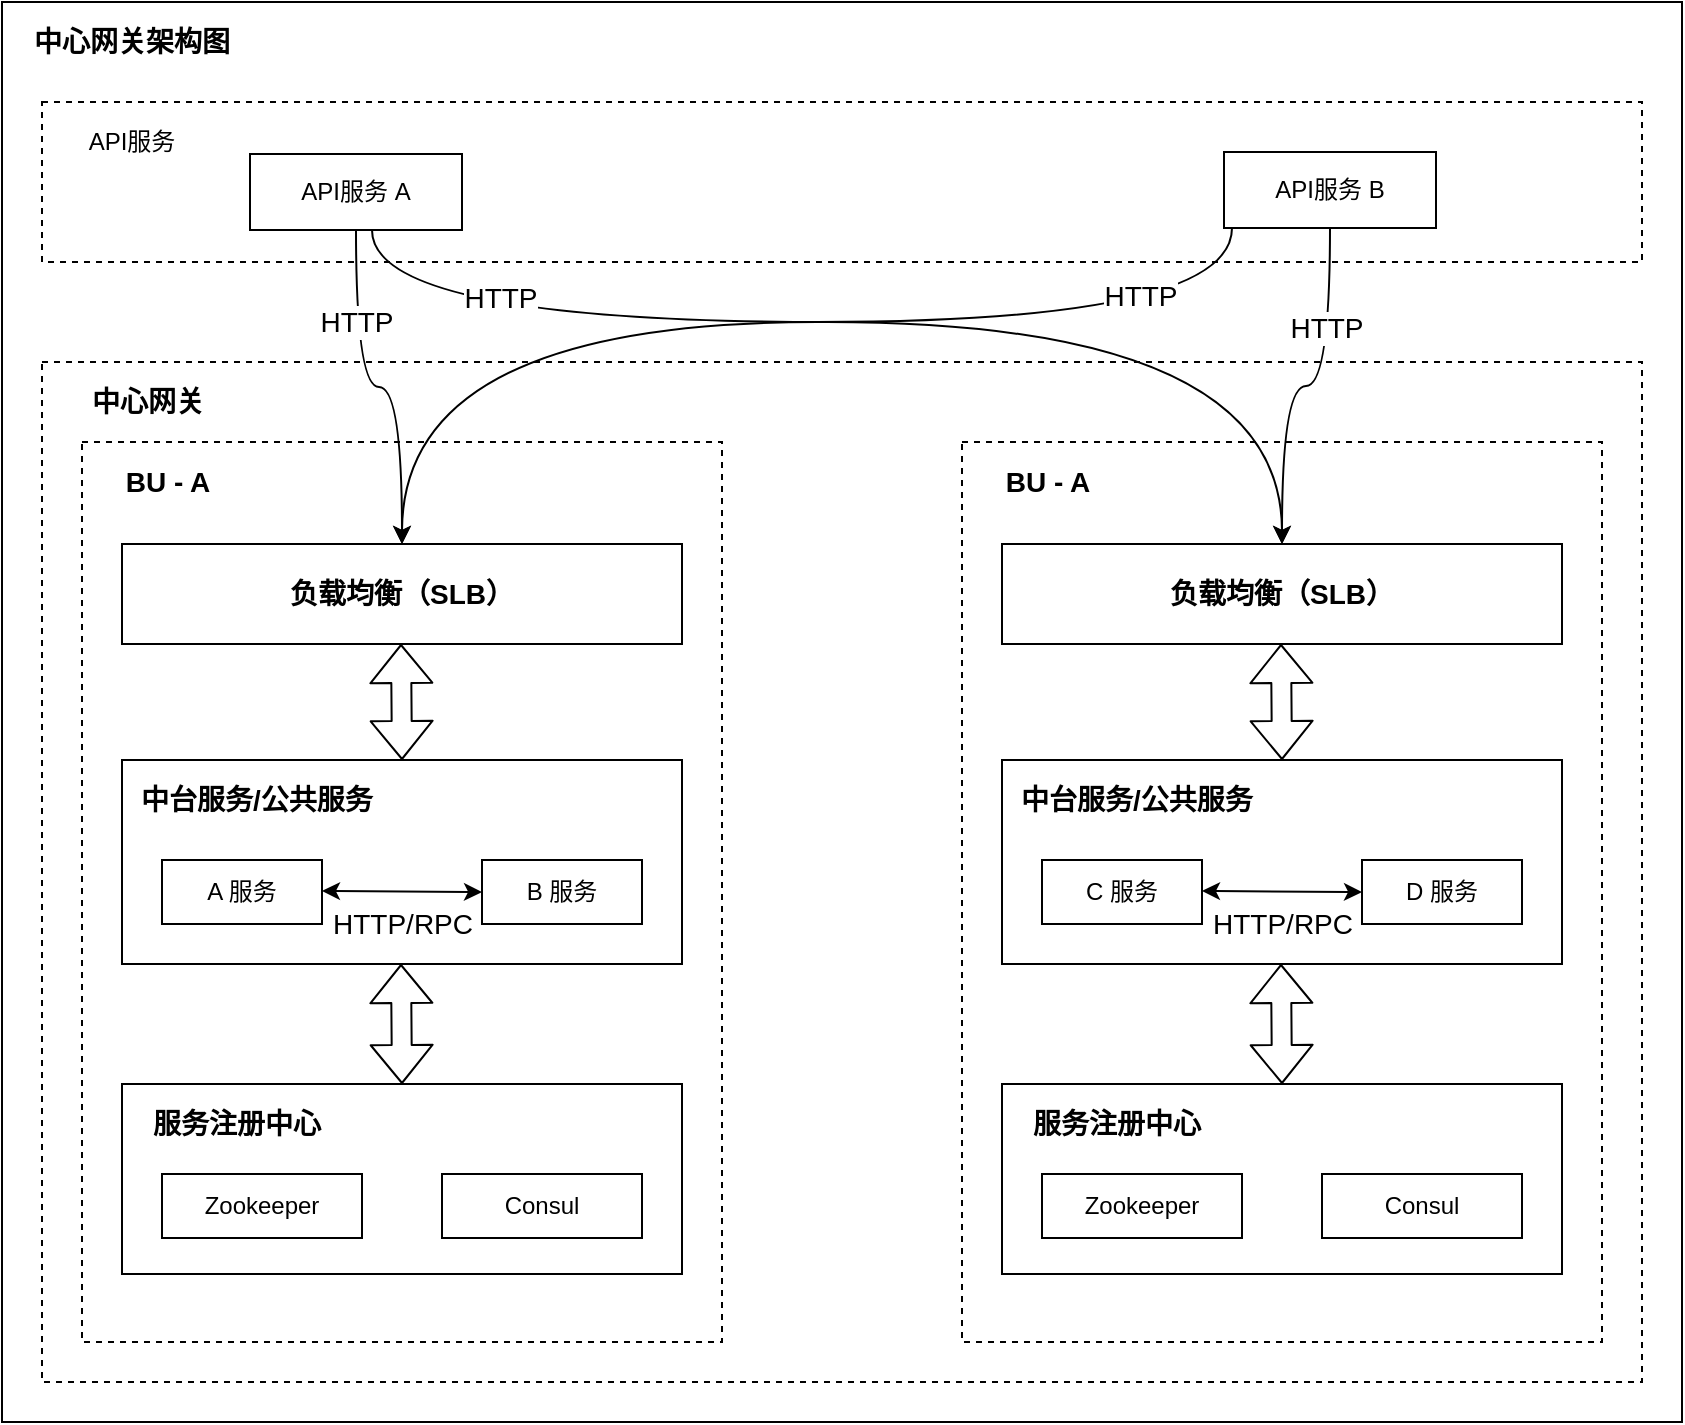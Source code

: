 <mxfile version="14.1.8" type="github">
  <diagram id="VGhgGj3bnyzTKq_1j74Z" name="第 1 页">
    <mxGraphModel dx="1422" dy="794" grid="1" gridSize="10" guides="1" tooltips="1" connect="1" arrows="1" fold="1" page="1" pageScale="1" pageWidth="827" pageHeight="1169" math="0" shadow="0">
      <root>
        <mxCell id="0" />
        <mxCell id="1" parent="0" />
        <mxCell id="Jj7RIz-DyXmoQUk0c_gc-1" value="" style="rounded=0;whiteSpace=wrap;html=1;" vertex="1" parent="1">
          <mxGeometry x="40" y="40" width="840" height="710" as="geometry" />
        </mxCell>
        <mxCell id="Jj7RIz-DyXmoQUk0c_gc-2" value="" style="rounded=0;whiteSpace=wrap;html=1;dashed=1;" vertex="1" parent="1">
          <mxGeometry x="60" y="90" width="800" height="80" as="geometry" />
        </mxCell>
        <mxCell id="Jj7RIz-DyXmoQUk0c_gc-3" value="" style="rounded=0;whiteSpace=wrap;html=1;dashed=1;" vertex="1" parent="1">
          <mxGeometry x="60" y="220" width="800" height="510" as="geometry" />
        </mxCell>
        <mxCell id="Jj7RIz-DyXmoQUk0c_gc-5" value="API服务" style="text;html=1;strokeColor=none;fillColor=none;align=center;verticalAlign=middle;whiteSpace=wrap;rounded=0;dashed=1;" vertex="1" parent="1">
          <mxGeometry x="75" y="100" width="60" height="20" as="geometry" />
        </mxCell>
        <mxCell id="Jj7RIz-DyXmoQUk0c_gc-6" value="中心网关" style="text;html=1;strokeColor=none;fillColor=none;align=center;verticalAlign=middle;whiteSpace=wrap;rounded=0;dashed=1;fontStyle=1;fontSize=14;" vertex="1" parent="1">
          <mxGeometry x="73" y="230" width="80" height="20" as="geometry" />
        </mxCell>
        <mxCell id="Jj7RIz-DyXmoQUk0c_gc-7" value="API服务 A" style="rounded=0;whiteSpace=wrap;html=1;" vertex="1" parent="1">
          <mxGeometry x="164" y="116" width="106" height="38" as="geometry" />
        </mxCell>
        <mxCell id="Jj7RIz-DyXmoQUk0c_gc-11" value="中心网关架构图" style="text;html=1;strokeColor=none;fillColor=none;align=center;verticalAlign=middle;whiteSpace=wrap;rounded=0;dashed=1;fontStyle=1;fontSize=14;" vertex="1" parent="1">
          <mxGeometry x="40" y="50" width="130" height="20" as="geometry" />
        </mxCell>
        <mxCell id="Jj7RIz-DyXmoQUk0c_gc-12" value="" style="rounded=0;whiteSpace=wrap;html=1;dashed=1;fontSize=14;" vertex="1" parent="1">
          <mxGeometry x="80" y="260" width="320" height="450" as="geometry" />
        </mxCell>
        <mxCell id="Jj7RIz-DyXmoQUk0c_gc-13" value="负载均衡（SLB）" style="rounded=0;whiteSpace=wrap;html=1;fontSize=14;fontStyle=1" vertex="1" parent="1">
          <mxGeometry x="100" y="311" width="280" height="50" as="geometry" />
        </mxCell>
        <mxCell id="Jj7RIz-DyXmoQUk0c_gc-14" value="" style="rounded=0;whiteSpace=wrap;html=1;fontSize=14;" vertex="1" parent="1">
          <mxGeometry x="100" y="419" width="280" height="102" as="geometry" />
        </mxCell>
        <mxCell id="Jj7RIz-DyXmoQUk0c_gc-15" value="" style="rounded=0;whiteSpace=wrap;html=1;fontSize=14;" vertex="1" parent="1">
          <mxGeometry x="100" y="581" width="280" height="95" as="geometry" />
        </mxCell>
        <mxCell id="Jj7RIz-DyXmoQUk0c_gc-16" value="中台服务/公共服务" style="text;html=1;strokeColor=none;fillColor=none;align=center;verticalAlign=middle;whiteSpace=wrap;rounded=0;dashed=1;fontSize=14;fontStyle=1" vertex="1" parent="1">
          <mxGeometry x="100" y="429" width="135" height="20" as="geometry" />
        </mxCell>
        <mxCell id="Jj7RIz-DyXmoQUk0c_gc-17" value="A 服务" style="rounded=0;whiteSpace=wrap;html=1;" vertex="1" parent="1">
          <mxGeometry x="120" y="469" width="80" height="32" as="geometry" />
        </mxCell>
        <mxCell id="Jj7RIz-DyXmoQUk0c_gc-18" value="&lt;span&gt;B 服务&lt;/span&gt;" style="rounded=0;whiteSpace=wrap;html=1;" vertex="1" parent="1">
          <mxGeometry x="280" y="469" width="80" height="32" as="geometry" />
        </mxCell>
        <mxCell id="Jj7RIz-DyXmoQUk0c_gc-19" value="Zookeeper" style="rounded=0;whiteSpace=wrap;html=1;" vertex="1" parent="1">
          <mxGeometry x="120" y="626" width="100" height="32" as="geometry" />
        </mxCell>
        <mxCell id="Jj7RIz-DyXmoQUk0c_gc-20" value="Consul" style="rounded=0;whiteSpace=wrap;html=1;" vertex="1" parent="1">
          <mxGeometry x="260" y="626" width="100" height="32" as="geometry" />
        </mxCell>
        <mxCell id="Jj7RIz-DyXmoQUk0c_gc-21" value="服务注册中心" style="text;html=1;strokeColor=none;fillColor=none;align=center;verticalAlign=middle;whiteSpace=wrap;rounded=0;fontSize=14;fontStyle=1" vertex="1" parent="1">
          <mxGeometry x="110" y="591" width="95" height="20" as="geometry" />
        </mxCell>
        <mxCell id="Jj7RIz-DyXmoQUk0c_gc-22" value="" style="shape=flexArrow;endArrow=classic;startArrow=classic;html=1;fontSize=14;exitX=0.5;exitY=0;exitDx=0;exitDy=0;" edge="1" parent="1" source="Jj7RIz-DyXmoQUk0c_gc-15">
          <mxGeometry width="50" height="50" relative="1" as="geometry">
            <mxPoint x="240" y="581" as="sourcePoint" />
            <mxPoint x="239.5" y="521" as="targetPoint" />
          </mxGeometry>
        </mxCell>
        <mxCell id="Jj7RIz-DyXmoQUk0c_gc-23" value="" style="shape=flexArrow;endArrow=classic;startArrow=classic;html=1;fontSize=14;exitX=0.5;exitY=0;exitDx=0;exitDy=0;" edge="1" parent="1" source="Jj7RIz-DyXmoQUk0c_gc-14">
          <mxGeometry width="50" height="50" relative="1" as="geometry">
            <mxPoint x="239.5" y="411" as="sourcePoint" />
            <mxPoint x="239.5" y="361" as="targetPoint" />
          </mxGeometry>
        </mxCell>
        <mxCell id="Jj7RIz-DyXmoQUk0c_gc-25" value="BU - A" style="text;html=1;strokeColor=none;fillColor=none;align=center;verticalAlign=middle;whiteSpace=wrap;rounded=0;fontSize=14;fontStyle=1" vertex="1" parent="1">
          <mxGeometry x="93" y="270" width="60" height="20" as="geometry" />
        </mxCell>
        <mxCell id="Jj7RIz-DyXmoQUk0c_gc-27" value="" style="endArrow=classic;startArrow=classic;html=1;fontSize=14;entryX=0;entryY=0.5;entryDx=0;entryDy=0;" edge="1" parent="1" target="Jj7RIz-DyXmoQUk0c_gc-18">
          <mxGeometry width="50" height="50" relative="1" as="geometry">
            <mxPoint x="200" y="484.5" as="sourcePoint" />
            <mxPoint x="250" y="484.5" as="targetPoint" />
          </mxGeometry>
        </mxCell>
        <mxCell id="Jj7RIz-DyXmoQUk0c_gc-28" value="HTTP/RPC" style="edgeLabel;html=1;align=center;verticalAlign=middle;resizable=0;points=[];fontSize=14;" vertex="1" connectable="0" parent="Jj7RIz-DyXmoQUk0c_gc-27">
          <mxGeometry x="0.425" y="-2" relative="1" as="geometry">
            <mxPoint x="-16.99" y="14.14" as="offset" />
          </mxGeometry>
        </mxCell>
        <mxCell id="Jj7RIz-DyXmoQUk0c_gc-29" style="edgeStyle=orthogonalEdgeStyle;rounded=0;orthogonalLoop=1;jettySize=auto;html=1;exitX=0.5;exitY=1;exitDx=0;exitDy=0;fontSize=14;curved=1;" edge="1" parent="1" source="Jj7RIz-DyXmoQUk0c_gc-7" target="Jj7RIz-DyXmoQUk0c_gc-13">
          <mxGeometry relative="1" as="geometry" />
        </mxCell>
        <mxCell id="Jj7RIz-DyXmoQUk0c_gc-54" value="HTTP" style="edgeLabel;html=1;align=center;verticalAlign=middle;resizable=0;points=[];fontSize=14;" vertex="1" connectable="0" parent="Jj7RIz-DyXmoQUk0c_gc-29">
          <mxGeometry x="-0.333" y="3" relative="1" as="geometry">
            <mxPoint x="-3" y="-14" as="offset" />
          </mxGeometry>
        </mxCell>
        <mxCell id="Jj7RIz-DyXmoQUk0c_gc-30" value="" style="rounded=0;whiteSpace=wrap;html=1;dashed=1;fontSize=14;" vertex="1" parent="1">
          <mxGeometry x="520" y="260" width="320" height="450" as="geometry" />
        </mxCell>
        <mxCell id="Jj7RIz-DyXmoQUk0c_gc-31" value="负载均衡（SLB）" style="rounded=0;whiteSpace=wrap;html=1;fontSize=14;fontStyle=1" vertex="1" parent="1">
          <mxGeometry x="540" y="311" width="280" height="50" as="geometry" />
        </mxCell>
        <mxCell id="Jj7RIz-DyXmoQUk0c_gc-32" value="" style="rounded=0;whiteSpace=wrap;html=1;fontSize=14;" vertex="1" parent="1">
          <mxGeometry x="540" y="419" width="280" height="102" as="geometry" />
        </mxCell>
        <mxCell id="Jj7RIz-DyXmoQUk0c_gc-33" value="" style="rounded=0;whiteSpace=wrap;html=1;fontSize=14;" vertex="1" parent="1">
          <mxGeometry x="540" y="581" width="280" height="95" as="geometry" />
        </mxCell>
        <mxCell id="Jj7RIz-DyXmoQUk0c_gc-34" value="中台服务/公共服务" style="text;html=1;strokeColor=none;fillColor=none;align=center;verticalAlign=middle;whiteSpace=wrap;rounded=0;dashed=1;fontSize=14;fontStyle=1" vertex="1" parent="1">
          <mxGeometry x="540" y="429" width="135" height="20" as="geometry" />
        </mxCell>
        <mxCell id="Jj7RIz-DyXmoQUk0c_gc-35" value="C 服务" style="rounded=0;whiteSpace=wrap;html=1;" vertex="1" parent="1">
          <mxGeometry x="560" y="469" width="80" height="32" as="geometry" />
        </mxCell>
        <mxCell id="Jj7RIz-DyXmoQUk0c_gc-36" value="&lt;span&gt;D 服务&lt;/span&gt;" style="rounded=0;whiteSpace=wrap;html=1;" vertex="1" parent="1">
          <mxGeometry x="720" y="469" width="80" height="32" as="geometry" />
        </mxCell>
        <mxCell id="Jj7RIz-DyXmoQUk0c_gc-37" value="Zookeeper" style="rounded=0;whiteSpace=wrap;html=1;" vertex="1" parent="1">
          <mxGeometry x="560" y="626" width="100" height="32" as="geometry" />
        </mxCell>
        <mxCell id="Jj7RIz-DyXmoQUk0c_gc-38" value="Consul" style="rounded=0;whiteSpace=wrap;html=1;" vertex="1" parent="1">
          <mxGeometry x="700" y="626" width="100" height="32" as="geometry" />
        </mxCell>
        <mxCell id="Jj7RIz-DyXmoQUk0c_gc-39" value="服务注册中心" style="text;html=1;strokeColor=none;fillColor=none;align=center;verticalAlign=middle;whiteSpace=wrap;rounded=0;fontSize=14;fontStyle=1" vertex="1" parent="1">
          <mxGeometry x="550" y="591" width="95" height="20" as="geometry" />
        </mxCell>
        <mxCell id="Jj7RIz-DyXmoQUk0c_gc-40" value="" style="shape=flexArrow;endArrow=classic;startArrow=classic;html=1;fontSize=14;exitX=0.5;exitY=0;exitDx=0;exitDy=0;" edge="1" parent="1" source="Jj7RIz-DyXmoQUk0c_gc-33">
          <mxGeometry width="50" height="50" relative="1" as="geometry">
            <mxPoint x="680" y="581" as="sourcePoint" />
            <mxPoint x="679.5" y="521" as="targetPoint" />
          </mxGeometry>
        </mxCell>
        <mxCell id="Jj7RIz-DyXmoQUk0c_gc-41" value="" style="shape=flexArrow;endArrow=classic;startArrow=classic;html=1;fontSize=14;exitX=0.5;exitY=0;exitDx=0;exitDy=0;" edge="1" parent="1" source="Jj7RIz-DyXmoQUk0c_gc-32">
          <mxGeometry width="50" height="50" relative="1" as="geometry">
            <mxPoint x="679.5" y="411" as="sourcePoint" />
            <mxPoint x="679.5" y="361" as="targetPoint" />
          </mxGeometry>
        </mxCell>
        <mxCell id="Jj7RIz-DyXmoQUk0c_gc-42" value="BU - A" style="text;html=1;strokeColor=none;fillColor=none;align=center;verticalAlign=middle;whiteSpace=wrap;rounded=0;fontSize=14;fontStyle=1" vertex="1" parent="1">
          <mxGeometry x="533" y="270" width="60" height="20" as="geometry" />
        </mxCell>
        <mxCell id="Jj7RIz-DyXmoQUk0c_gc-43" value="" style="endArrow=classic;startArrow=classic;html=1;fontSize=14;entryX=0;entryY=0.5;entryDx=0;entryDy=0;" edge="1" parent="1" target="Jj7RIz-DyXmoQUk0c_gc-36">
          <mxGeometry width="50" height="50" relative="1" as="geometry">
            <mxPoint x="640" y="484.5" as="sourcePoint" />
            <mxPoint x="690" y="484.5" as="targetPoint" />
          </mxGeometry>
        </mxCell>
        <mxCell id="Jj7RIz-DyXmoQUk0c_gc-44" value="HTTP/RPC" style="edgeLabel;html=1;align=center;verticalAlign=middle;resizable=0;points=[];fontSize=14;" vertex="1" connectable="0" parent="Jj7RIz-DyXmoQUk0c_gc-43">
          <mxGeometry x="0.425" y="-2" relative="1" as="geometry">
            <mxPoint x="-16.99" y="14.14" as="offset" />
          </mxGeometry>
        </mxCell>
        <mxCell id="Jj7RIz-DyXmoQUk0c_gc-46" style="edgeStyle=orthogonalEdgeStyle;curved=1;rounded=0;orthogonalLoop=1;jettySize=auto;html=1;fontSize=14;" edge="1" parent="1" source="Jj7RIz-DyXmoQUk0c_gc-7" target="Jj7RIz-DyXmoQUk0c_gc-31">
          <mxGeometry relative="1" as="geometry">
            <Array as="points">
              <mxPoint x="225" y="200" />
              <mxPoint x="680" y="200" />
            </Array>
          </mxGeometry>
        </mxCell>
        <mxCell id="Jj7RIz-DyXmoQUk0c_gc-53" value="HTTP" style="edgeLabel;html=1;align=center;verticalAlign=middle;resizable=0;points=[];fontSize=14;" vertex="1" connectable="0" parent="Jj7RIz-DyXmoQUk0c_gc-46">
          <mxGeometry x="-0.64" y="12" relative="1" as="geometry">
            <mxPoint as="offset" />
          </mxGeometry>
        </mxCell>
        <mxCell id="Jj7RIz-DyXmoQUk0c_gc-49" style="edgeStyle=orthogonalEdgeStyle;curved=1;rounded=0;orthogonalLoop=1;jettySize=auto;html=1;fontSize=14;" edge="1" parent="1" source="Jj7RIz-DyXmoQUk0c_gc-47" target="Jj7RIz-DyXmoQUk0c_gc-31">
          <mxGeometry relative="1" as="geometry" />
        </mxCell>
        <mxCell id="Jj7RIz-DyXmoQUk0c_gc-51" value="HTTP" style="edgeLabel;html=1;align=center;verticalAlign=middle;resizable=0;points=[];fontSize=14;" vertex="1" connectable="0" parent="Jj7RIz-DyXmoQUk0c_gc-49">
          <mxGeometry x="-0.451" y="-2" relative="1" as="geometry">
            <mxPoint as="offset" />
          </mxGeometry>
        </mxCell>
        <mxCell id="Jj7RIz-DyXmoQUk0c_gc-50" style="edgeStyle=orthogonalEdgeStyle;curved=1;rounded=0;orthogonalLoop=1;jettySize=auto;html=1;fontSize=14;" edge="1" parent="1" source="Jj7RIz-DyXmoQUk0c_gc-47" target="Jj7RIz-DyXmoQUk0c_gc-13">
          <mxGeometry relative="1" as="geometry">
            <Array as="points">
              <mxPoint x="655" y="200" />
              <mxPoint x="240" y="200" />
            </Array>
          </mxGeometry>
        </mxCell>
        <mxCell id="Jj7RIz-DyXmoQUk0c_gc-52" value="HTTP" style="edgeLabel;html=1;align=center;verticalAlign=middle;resizable=0;points=[];fontSize=14;" vertex="1" connectable="0" parent="Jj7RIz-DyXmoQUk0c_gc-50">
          <mxGeometry x="-0.674" y="-13" relative="1" as="geometry">
            <mxPoint as="offset" />
          </mxGeometry>
        </mxCell>
        <mxCell id="Jj7RIz-DyXmoQUk0c_gc-47" value="&lt;span&gt;API服务 B&lt;/span&gt;" style="rounded=0;whiteSpace=wrap;html=1;" vertex="1" parent="1">
          <mxGeometry x="651" y="115" width="106" height="38" as="geometry" />
        </mxCell>
      </root>
    </mxGraphModel>
  </diagram>
</mxfile>
